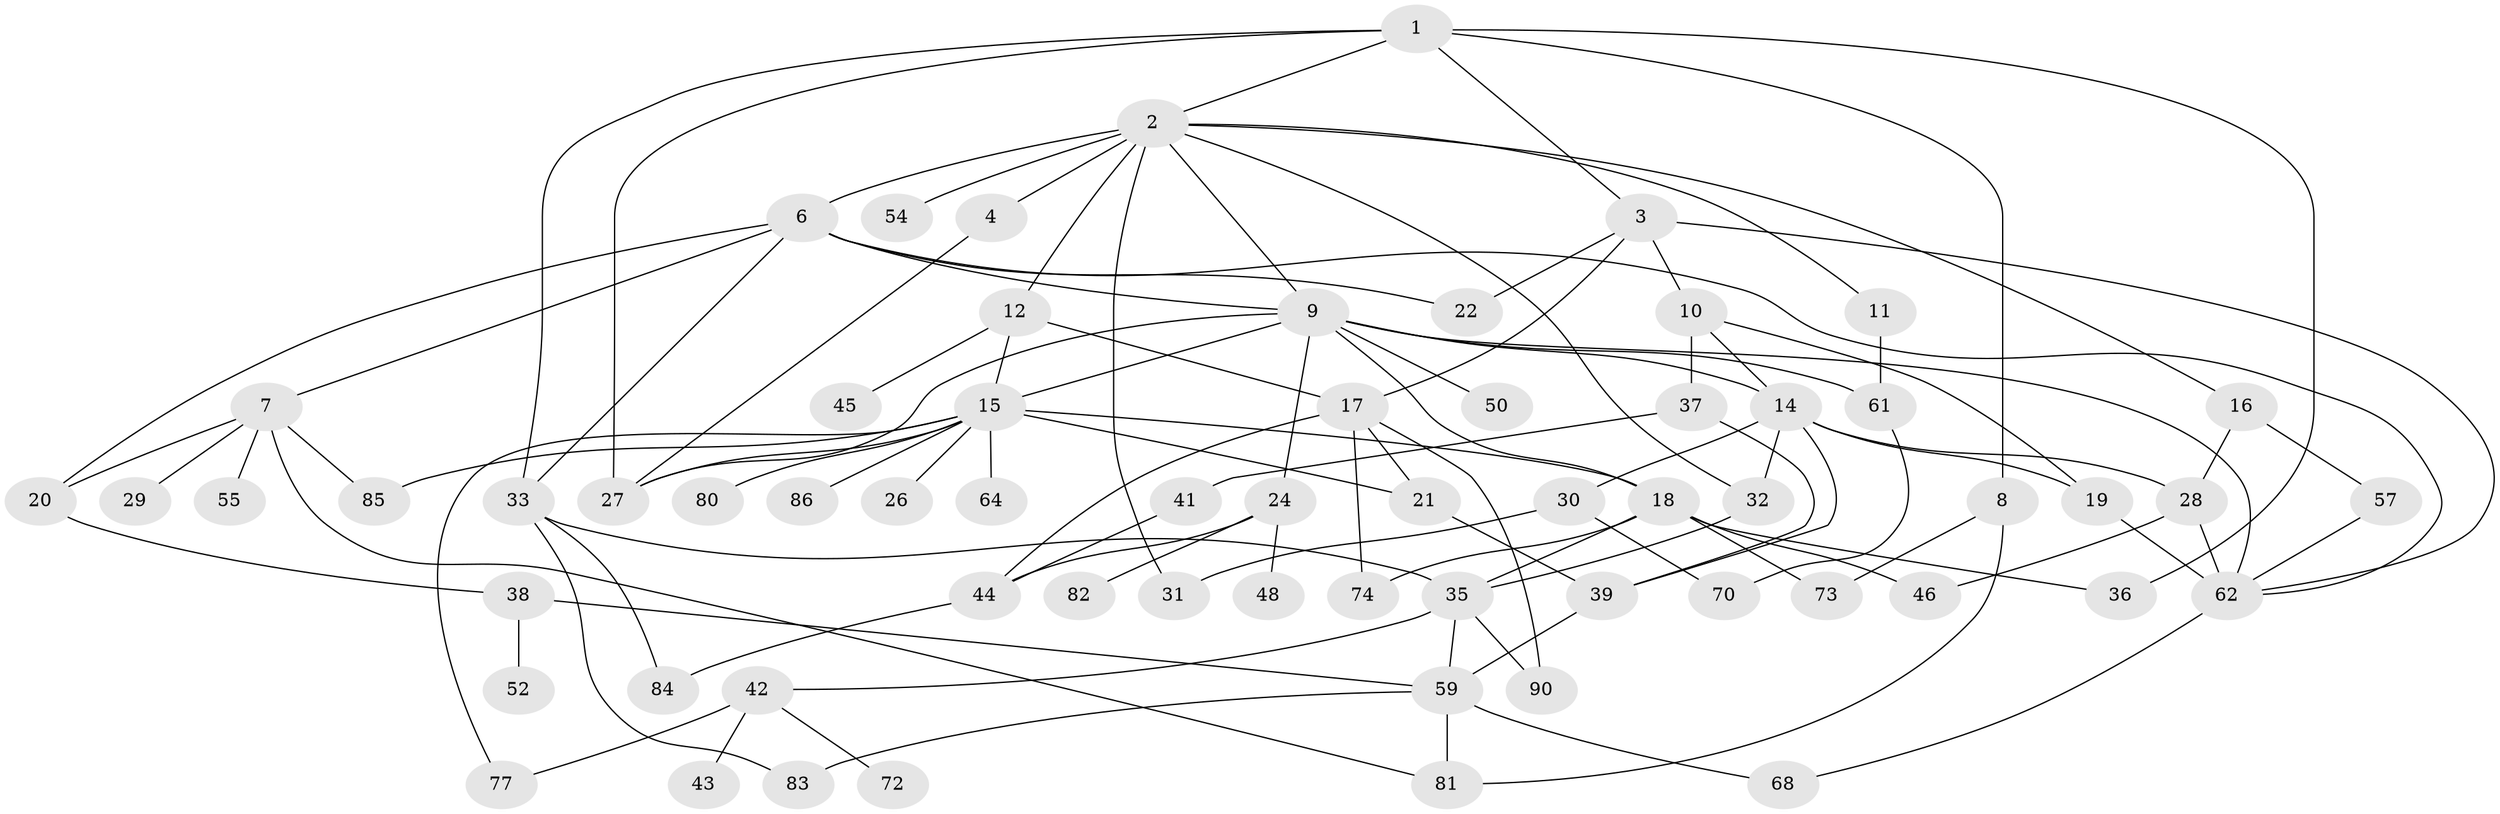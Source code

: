 // Generated by graph-tools (version 1.1) at 2025/51/02/27/25 19:51:37]
// undirected, 64 vertices, 106 edges
graph export_dot {
graph [start="1"]
  node [color=gray90,style=filled];
  1 [super="+49"];
  2 [super="+5"];
  3 [super="+69"];
  4;
  6 [super="+66"];
  7 [super="+13"];
  8;
  9 [super="+23"];
  10 [super="+63"];
  11 [super="+34"];
  12;
  14;
  15 [super="+25"];
  16 [super="+67"];
  17 [super="+47"];
  18 [super="+53"];
  19;
  20;
  21;
  22 [super="+75"];
  24;
  26;
  27 [super="+88"];
  28 [super="+92"];
  29 [super="+56"];
  30 [super="+51"];
  31 [super="+58"];
  32;
  33 [super="+40"];
  35;
  36;
  37;
  38;
  39 [super="+60"];
  41 [super="+71"];
  42;
  43;
  44 [super="+79"];
  45;
  46 [super="+89"];
  48;
  50;
  52;
  54;
  55;
  57;
  59 [super="+78"];
  61 [super="+65"];
  62 [super="+91"];
  64;
  68;
  70;
  72;
  73;
  74 [super="+76"];
  77;
  80;
  81 [super="+87"];
  82;
  83;
  84;
  85;
  86;
  90;
  1 -- 2;
  1 -- 3;
  1 -- 8;
  1 -- 33;
  1 -- 36;
  1 -- 27;
  2 -- 4;
  2 -- 6;
  2 -- 9;
  2 -- 16;
  2 -- 54;
  2 -- 32;
  2 -- 11;
  2 -- 12;
  2 -- 31;
  3 -- 10;
  3 -- 22;
  3 -- 17;
  3 -- 62;
  4 -- 27;
  6 -- 7;
  6 -- 20;
  6 -- 33;
  6 -- 62;
  6 -- 22;
  6 -- 9;
  7 -- 29;
  7 -- 81;
  7 -- 85;
  7 -- 20;
  7 -- 55;
  8 -- 81;
  8 -- 73;
  9 -- 18;
  9 -- 50;
  9 -- 14;
  9 -- 15;
  9 -- 24;
  9 -- 61;
  9 -- 62;
  9 -- 27;
  10 -- 14;
  10 -- 37;
  10 -- 19;
  11 -- 61 [weight=2];
  12 -- 15;
  12 -- 17;
  12 -- 45;
  14 -- 19;
  14 -- 28;
  14 -- 30;
  14 -- 32;
  14 -- 39;
  15 -- 27;
  15 -- 77;
  15 -- 80;
  15 -- 85;
  15 -- 86;
  15 -- 21;
  15 -- 64;
  15 -- 18;
  15 -- 26;
  16 -- 57;
  16 -- 28;
  17 -- 21;
  17 -- 90;
  17 -- 74;
  17 -- 44;
  18 -- 73;
  18 -- 36;
  18 -- 35;
  18 -- 74;
  18 -- 46;
  19 -- 62;
  20 -- 38;
  21 -- 39;
  24 -- 44;
  24 -- 48;
  24 -- 82;
  28 -- 46;
  28 -- 62 [weight=2];
  30 -- 70;
  30 -- 31;
  32 -- 35;
  33 -- 83;
  33 -- 35;
  33 -- 84;
  35 -- 42;
  35 -- 59;
  35 -- 90;
  37 -- 39;
  37 -- 41;
  38 -- 52;
  38 -- 59;
  39 -- 59 [weight=2];
  41 -- 44;
  42 -- 43;
  42 -- 72;
  42 -- 77;
  44 -- 84;
  57 -- 62;
  59 -- 68;
  59 -- 81;
  59 -- 83;
  61 -- 70;
  62 -- 68;
}
